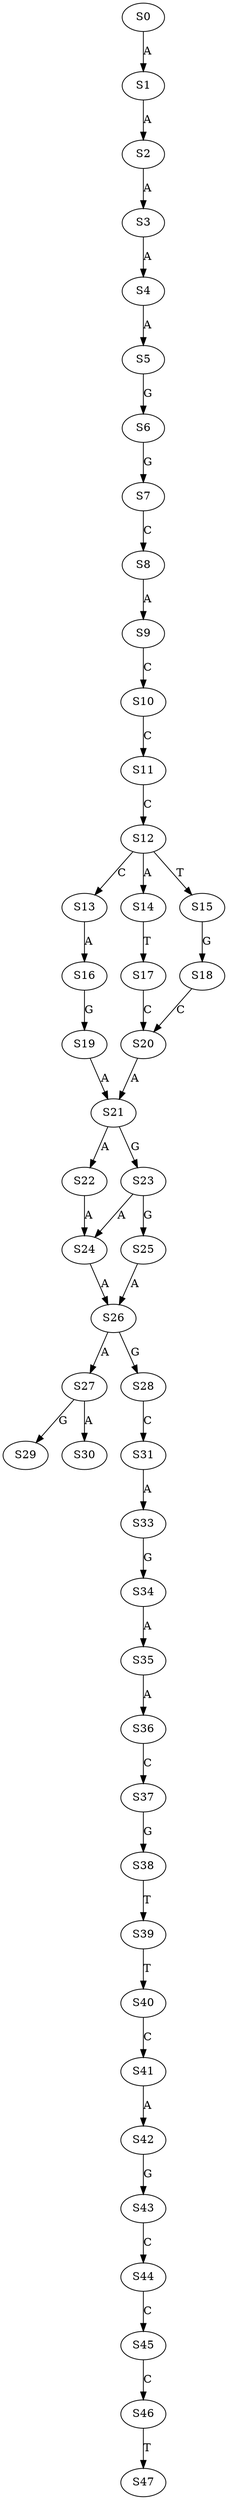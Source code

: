strict digraph  {
	S0 -> S1 [ label = A ];
	S1 -> S2 [ label = A ];
	S2 -> S3 [ label = A ];
	S3 -> S4 [ label = A ];
	S4 -> S5 [ label = A ];
	S5 -> S6 [ label = G ];
	S6 -> S7 [ label = G ];
	S7 -> S8 [ label = C ];
	S8 -> S9 [ label = A ];
	S9 -> S10 [ label = C ];
	S10 -> S11 [ label = C ];
	S11 -> S12 [ label = C ];
	S12 -> S13 [ label = C ];
	S12 -> S14 [ label = A ];
	S12 -> S15 [ label = T ];
	S13 -> S16 [ label = A ];
	S14 -> S17 [ label = T ];
	S15 -> S18 [ label = G ];
	S16 -> S19 [ label = G ];
	S17 -> S20 [ label = C ];
	S18 -> S20 [ label = C ];
	S19 -> S21 [ label = A ];
	S20 -> S21 [ label = A ];
	S21 -> S22 [ label = A ];
	S21 -> S23 [ label = G ];
	S22 -> S24 [ label = A ];
	S23 -> S25 [ label = G ];
	S23 -> S24 [ label = A ];
	S24 -> S26 [ label = A ];
	S25 -> S26 [ label = A ];
	S26 -> S27 [ label = A ];
	S26 -> S28 [ label = G ];
	S27 -> S29 [ label = G ];
	S27 -> S30 [ label = A ];
	S28 -> S31 [ label = C ];
	S31 -> S33 [ label = A ];
	S33 -> S34 [ label = G ];
	S34 -> S35 [ label = A ];
	S35 -> S36 [ label = A ];
	S36 -> S37 [ label = C ];
	S37 -> S38 [ label = G ];
	S38 -> S39 [ label = T ];
	S39 -> S40 [ label = T ];
	S40 -> S41 [ label = C ];
	S41 -> S42 [ label = A ];
	S42 -> S43 [ label = G ];
	S43 -> S44 [ label = C ];
	S44 -> S45 [ label = C ];
	S45 -> S46 [ label = C ];
	S46 -> S47 [ label = T ];
}
